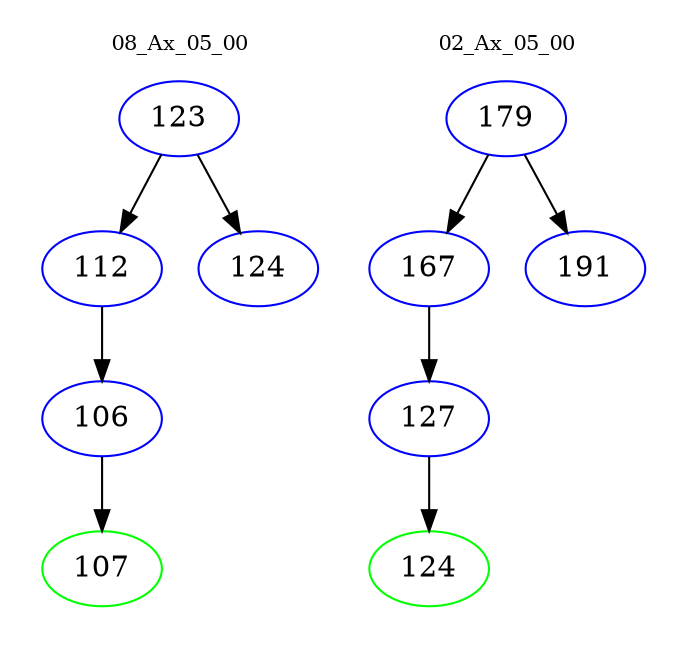 digraph{
subgraph cluster_0 {
color = white
label = "08_Ax_05_00";
fontsize=10;
T0_123 [label="123", color="blue"]
T0_123 -> T0_112 [color="black"]
T0_112 [label="112", color="blue"]
T0_112 -> T0_106 [color="black"]
T0_106 [label="106", color="blue"]
T0_106 -> T0_107 [color="black"]
T0_107 [label="107", color="green"]
T0_123 -> T0_124 [color="black"]
T0_124 [label="124", color="blue"]
}
subgraph cluster_1 {
color = white
label = "02_Ax_05_00";
fontsize=10;
T1_179 [label="179", color="blue"]
T1_179 -> T1_167 [color="black"]
T1_167 [label="167", color="blue"]
T1_167 -> T1_127 [color="black"]
T1_127 [label="127", color="blue"]
T1_127 -> T1_124 [color="black"]
T1_124 [label="124", color="green"]
T1_179 -> T1_191 [color="black"]
T1_191 [label="191", color="blue"]
}
}
